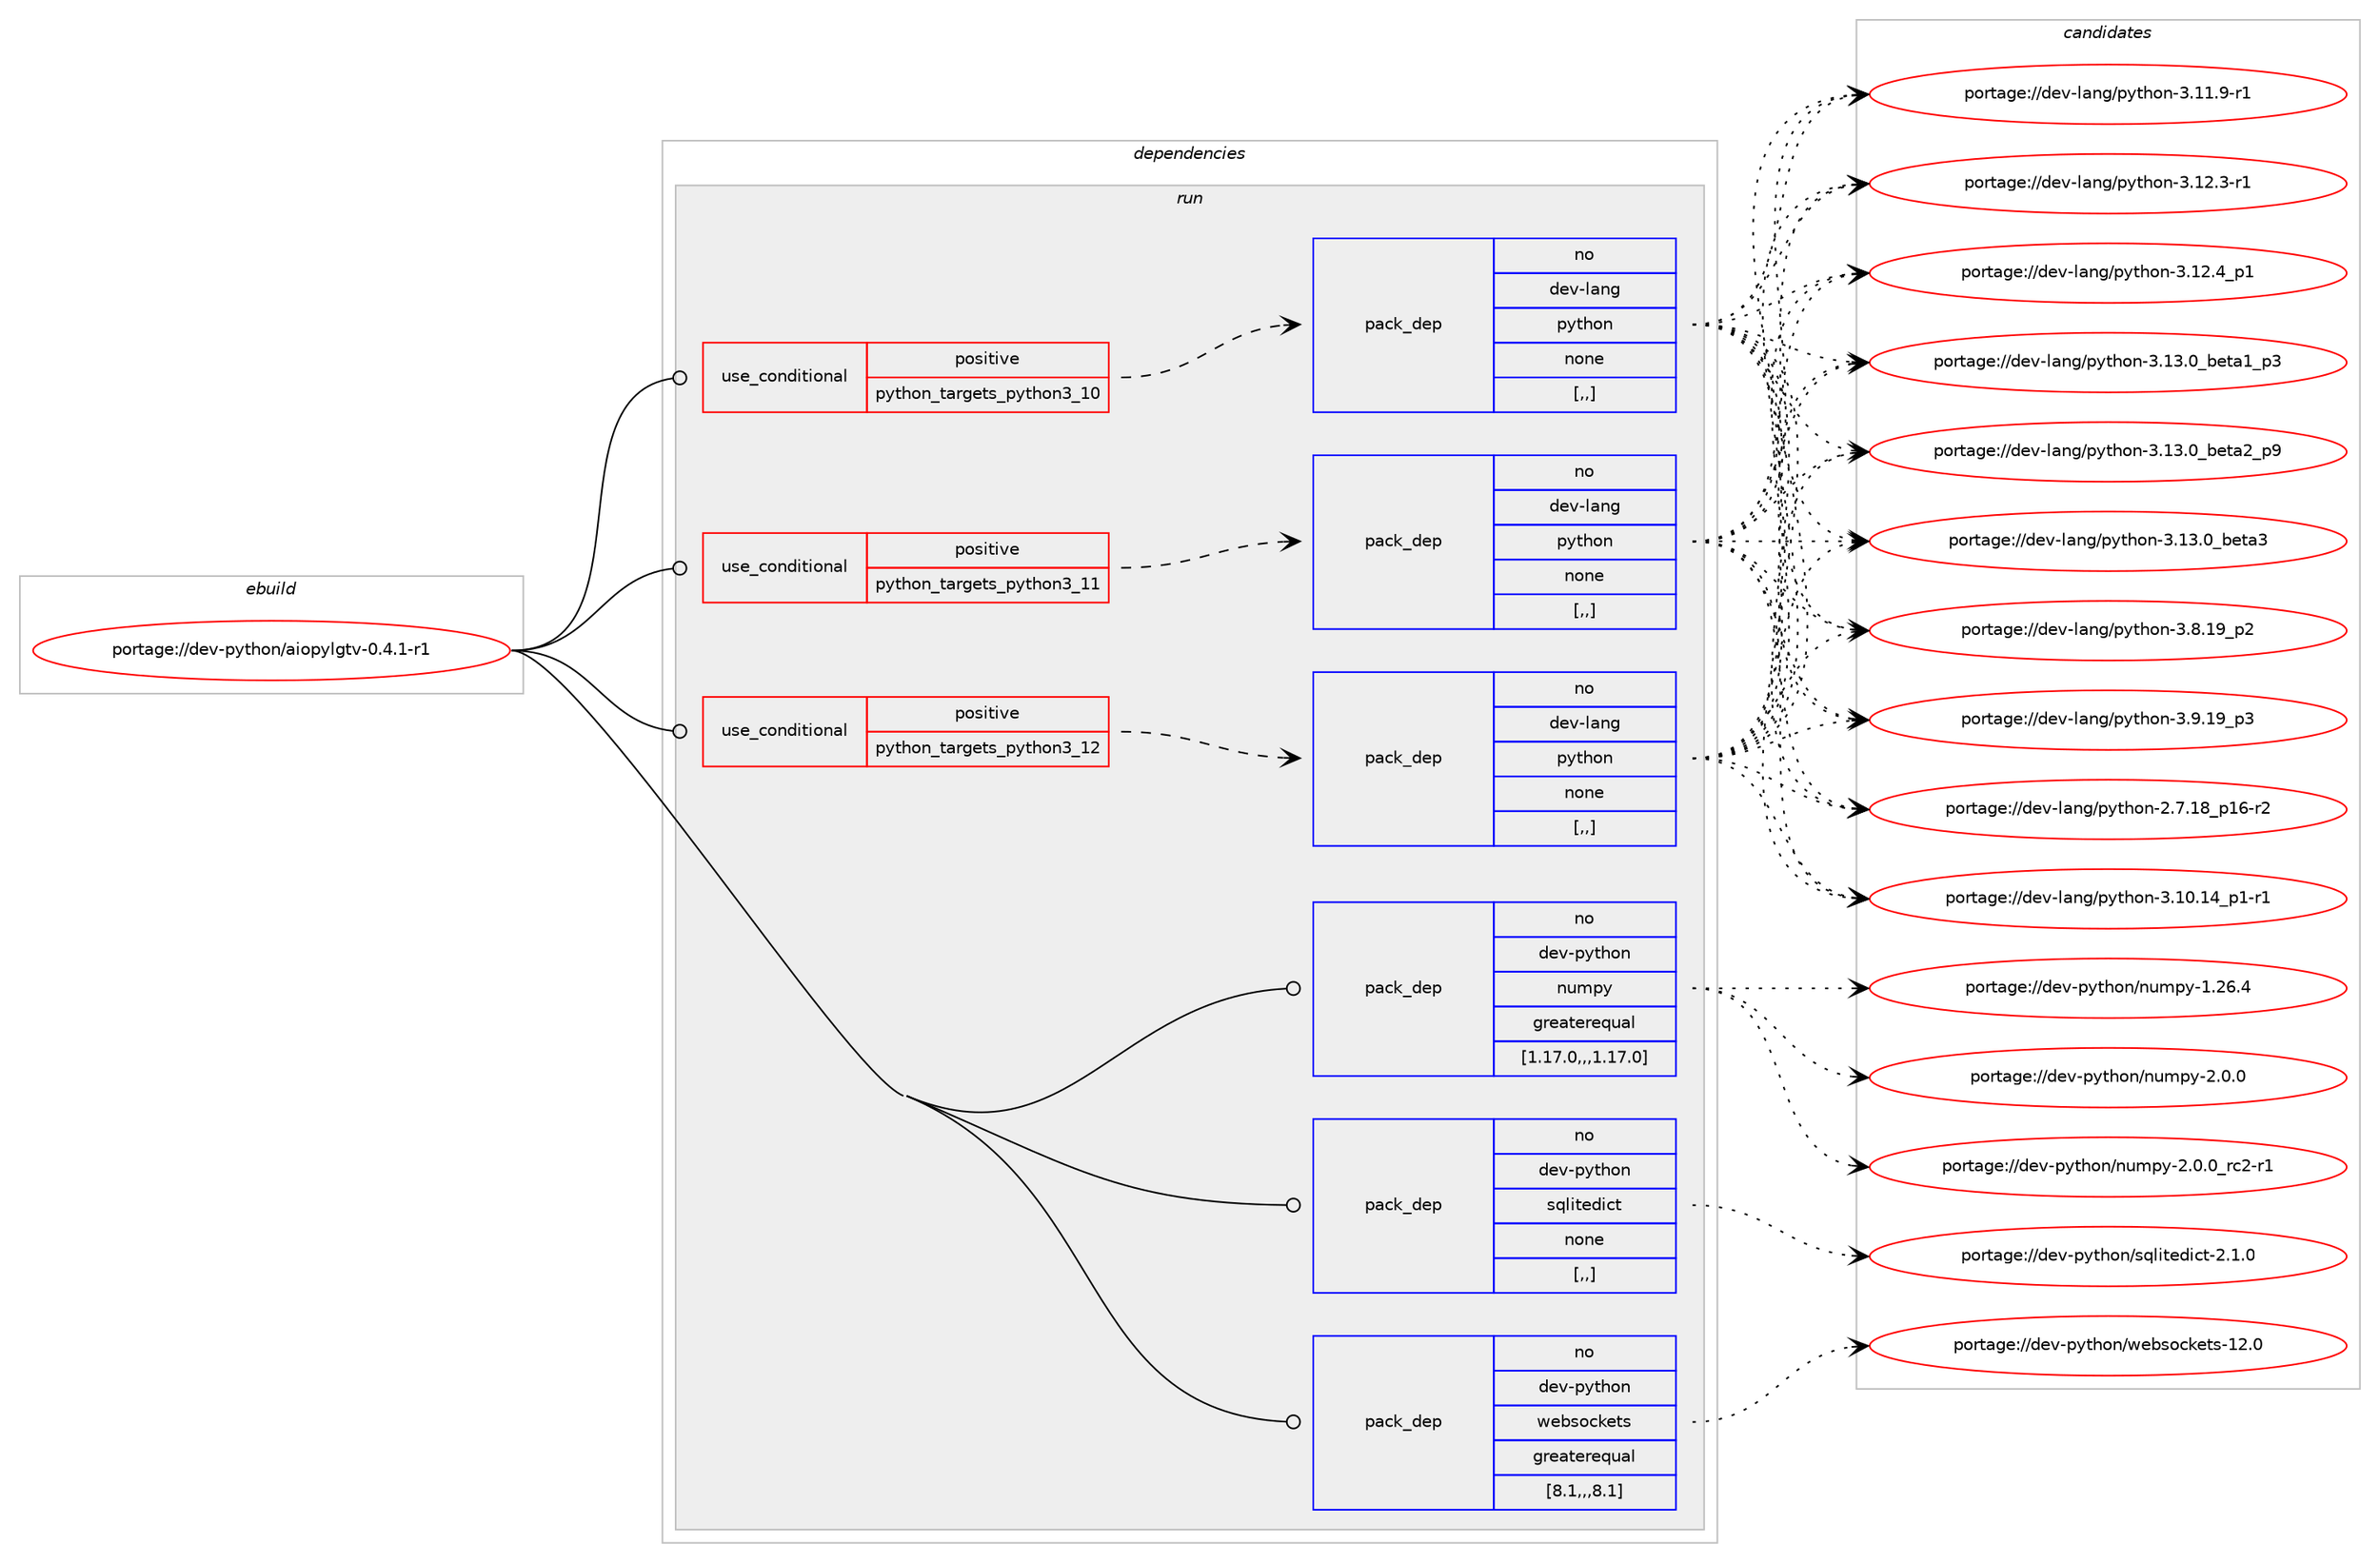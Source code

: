 digraph prolog {

# *************
# Graph options
# *************

newrank=true;
concentrate=true;
compound=true;
graph [rankdir=LR,fontname=Helvetica,fontsize=10,ranksep=1.5];#, ranksep=2.5, nodesep=0.2];
edge  [arrowhead=vee];
node  [fontname=Helvetica,fontsize=10];

# **********
# The ebuild
# **********

subgraph cluster_leftcol {
color=gray;
rank=same;
label=<<i>ebuild</i>>;
id [label="portage://dev-python/aiopylgtv-0.4.1-r1", color=red, width=4, href="../dev-python/aiopylgtv-0.4.1-r1.svg"];
}

# ****************
# The dependencies
# ****************

subgraph cluster_midcol {
color=gray;
label=<<i>dependencies</i>>;
subgraph cluster_compile {
fillcolor="#eeeeee";
style=filled;
label=<<i>compile</i>>;
}
subgraph cluster_compileandrun {
fillcolor="#eeeeee";
style=filled;
label=<<i>compile and run</i>>;
}
subgraph cluster_run {
fillcolor="#eeeeee";
style=filled;
label=<<i>run</i>>;
subgraph cond29936 {
dependency138428 [label=<<TABLE BORDER="0" CELLBORDER="1" CELLSPACING="0" CELLPADDING="4"><TR><TD ROWSPAN="3" CELLPADDING="10">use_conditional</TD></TR><TR><TD>positive</TD></TR><TR><TD>python_targets_python3_10</TD></TR></TABLE>>, shape=none, color=red];
subgraph pack107283 {
dependency138429 [label=<<TABLE BORDER="0" CELLBORDER="1" CELLSPACING="0" CELLPADDING="4" WIDTH="220"><TR><TD ROWSPAN="6" CELLPADDING="30">pack_dep</TD></TR><TR><TD WIDTH="110">no</TD></TR><TR><TD>dev-lang</TD></TR><TR><TD>python</TD></TR><TR><TD>none</TD></TR><TR><TD>[,,]</TD></TR></TABLE>>, shape=none, color=blue];
}
dependency138428:e -> dependency138429:w [weight=20,style="dashed",arrowhead="vee"];
}
id:e -> dependency138428:w [weight=20,style="solid",arrowhead="odot"];
subgraph cond29937 {
dependency138430 [label=<<TABLE BORDER="0" CELLBORDER="1" CELLSPACING="0" CELLPADDING="4"><TR><TD ROWSPAN="3" CELLPADDING="10">use_conditional</TD></TR><TR><TD>positive</TD></TR><TR><TD>python_targets_python3_11</TD></TR></TABLE>>, shape=none, color=red];
subgraph pack107284 {
dependency138431 [label=<<TABLE BORDER="0" CELLBORDER="1" CELLSPACING="0" CELLPADDING="4" WIDTH="220"><TR><TD ROWSPAN="6" CELLPADDING="30">pack_dep</TD></TR><TR><TD WIDTH="110">no</TD></TR><TR><TD>dev-lang</TD></TR><TR><TD>python</TD></TR><TR><TD>none</TD></TR><TR><TD>[,,]</TD></TR></TABLE>>, shape=none, color=blue];
}
dependency138430:e -> dependency138431:w [weight=20,style="dashed",arrowhead="vee"];
}
id:e -> dependency138430:w [weight=20,style="solid",arrowhead="odot"];
subgraph cond29938 {
dependency138432 [label=<<TABLE BORDER="0" CELLBORDER="1" CELLSPACING="0" CELLPADDING="4"><TR><TD ROWSPAN="3" CELLPADDING="10">use_conditional</TD></TR><TR><TD>positive</TD></TR><TR><TD>python_targets_python3_12</TD></TR></TABLE>>, shape=none, color=red];
subgraph pack107285 {
dependency138433 [label=<<TABLE BORDER="0" CELLBORDER="1" CELLSPACING="0" CELLPADDING="4" WIDTH="220"><TR><TD ROWSPAN="6" CELLPADDING="30">pack_dep</TD></TR><TR><TD WIDTH="110">no</TD></TR><TR><TD>dev-lang</TD></TR><TR><TD>python</TD></TR><TR><TD>none</TD></TR><TR><TD>[,,]</TD></TR></TABLE>>, shape=none, color=blue];
}
dependency138432:e -> dependency138433:w [weight=20,style="dashed",arrowhead="vee"];
}
id:e -> dependency138432:w [weight=20,style="solid",arrowhead="odot"];
subgraph pack107286 {
dependency138434 [label=<<TABLE BORDER="0" CELLBORDER="1" CELLSPACING="0" CELLPADDING="4" WIDTH="220"><TR><TD ROWSPAN="6" CELLPADDING="30">pack_dep</TD></TR><TR><TD WIDTH="110">no</TD></TR><TR><TD>dev-python</TD></TR><TR><TD>numpy</TD></TR><TR><TD>greaterequal</TD></TR><TR><TD>[1.17.0,,,1.17.0]</TD></TR></TABLE>>, shape=none, color=blue];
}
id:e -> dependency138434:w [weight=20,style="solid",arrowhead="odot"];
subgraph pack107287 {
dependency138435 [label=<<TABLE BORDER="0" CELLBORDER="1" CELLSPACING="0" CELLPADDING="4" WIDTH="220"><TR><TD ROWSPAN="6" CELLPADDING="30">pack_dep</TD></TR><TR><TD WIDTH="110">no</TD></TR><TR><TD>dev-python</TD></TR><TR><TD>sqlitedict</TD></TR><TR><TD>none</TD></TR><TR><TD>[,,]</TD></TR></TABLE>>, shape=none, color=blue];
}
id:e -> dependency138435:w [weight=20,style="solid",arrowhead="odot"];
subgraph pack107288 {
dependency138436 [label=<<TABLE BORDER="0" CELLBORDER="1" CELLSPACING="0" CELLPADDING="4" WIDTH="220"><TR><TD ROWSPAN="6" CELLPADDING="30">pack_dep</TD></TR><TR><TD WIDTH="110">no</TD></TR><TR><TD>dev-python</TD></TR><TR><TD>websockets</TD></TR><TR><TD>greaterequal</TD></TR><TR><TD>[8.1,,,8.1]</TD></TR></TABLE>>, shape=none, color=blue];
}
id:e -> dependency138436:w [weight=20,style="solid",arrowhead="odot"];
}
}

# **************
# The candidates
# **************

subgraph cluster_choices {
rank=same;
color=gray;
label=<<i>candidates</i>>;

subgraph choice107283 {
color=black;
nodesep=1;
choice100101118451089711010347112121116104111110455046554649569511249544511450 [label="portage://dev-lang/python-2.7.18_p16-r2", color=red, width=4,href="../dev-lang/python-2.7.18_p16-r2.svg"];
choice100101118451089711010347112121116104111110455146494846495295112494511449 [label="portage://dev-lang/python-3.10.14_p1-r1", color=red, width=4,href="../dev-lang/python-3.10.14_p1-r1.svg"];
choice100101118451089711010347112121116104111110455146494946574511449 [label="portage://dev-lang/python-3.11.9-r1", color=red, width=4,href="../dev-lang/python-3.11.9-r1.svg"];
choice100101118451089711010347112121116104111110455146495046514511449 [label="portage://dev-lang/python-3.12.3-r1", color=red, width=4,href="../dev-lang/python-3.12.3-r1.svg"];
choice100101118451089711010347112121116104111110455146495046529511249 [label="portage://dev-lang/python-3.12.4_p1", color=red, width=4,href="../dev-lang/python-3.12.4_p1.svg"];
choice10010111845108971101034711212111610411111045514649514648959810111697499511251 [label="portage://dev-lang/python-3.13.0_beta1_p3", color=red, width=4,href="../dev-lang/python-3.13.0_beta1_p3.svg"];
choice10010111845108971101034711212111610411111045514649514648959810111697509511257 [label="portage://dev-lang/python-3.13.0_beta2_p9", color=red, width=4,href="../dev-lang/python-3.13.0_beta2_p9.svg"];
choice1001011184510897110103471121211161041111104551464951464895981011169751 [label="portage://dev-lang/python-3.13.0_beta3", color=red, width=4,href="../dev-lang/python-3.13.0_beta3.svg"];
choice100101118451089711010347112121116104111110455146564649579511250 [label="portage://dev-lang/python-3.8.19_p2", color=red, width=4,href="../dev-lang/python-3.8.19_p2.svg"];
choice100101118451089711010347112121116104111110455146574649579511251 [label="portage://dev-lang/python-3.9.19_p3", color=red, width=4,href="../dev-lang/python-3.9.19_p3.svg"];
dependency138429:e -> choice100101118451089711010347112121116104111110455046554649569511249544511450:w [style=dotted,weight="100"];
dependency138429:e -> choice100101118451089711010347112121116104111110455146494846495295112494511449:w [style=dotted,weight="100"];
dependency138429:e -> choice100101118451089711010347112121116104111110455146494946574511449:w [style=dotted,weight="100"];
dependency138429:e -> choice100101118451089711010347112121116104111110455146495046514511449:w [style=dotted,weight="100"];
dependency138429:e -> choice100101118451089711010347112121116104111110455146495046529511249:w [style=dotted,weight="100"];
dependency138429:e -> choice10010111845108971101034711212111610411111045514649514648959810111697499511251:w [style=dotted,weight="100"];
dependency138429:e -> choice10010111845108971101034711212111610411111045514649514648959810111697509511257:w [style=dotted,weight="100"];
dependency138429:e -> choice1001011184510897110103471121211161041111104551464951464895981011169751:w [style=dotted,weight="100"];
dependency138429:e -> choice100101118451089711010347112121116104111110455146564649579511250:w [style=dotted,weight="100"];
dependency138429:e -> choice100101118451089711010347112121116104111110455146574649579511251:w [style=dotted,weight="100"];
}
subgraph choice107284 {
color=black;
nodesep=1;
choice100101118451089711010347112121116104111110455046554649569511249544511450 [label="portage://dev-lang/python-2.7.18_p16-r2", color=red, width=4,href="../dev-lang/python-2.7.18_p16-r2.svg"];
choice100101118451089711010347112121116104111110455146494846495295112494511449 [label="portage://dev-lang/python-3.10.14_p1-r1", color=red, width=4,href="../dev-lang/python-3.10.14_p1-r1.svg"];
choice100101118451089711010347112121116104111110455146494946574511449 [label="portage://dev-lang/python-3.11.9-r1", color=red, width=4,href="../dev-lang/python-3.11.9-r1.svg"];
choice100101118451089711010347112121116104111110455146495046514511449 [label="portage://dev-lang/python-3.12.3-r1", color=red, width=4,href="../dev-lang/python-3.12.3-r1.svg"];
choice100101118451089711010347112121116104111110455146495046529511249 [label="portage://dev-lang/python-3.12.4_p1", color=red, width=4,href="../dev-lang/python-3.12.4_p1.svg"];
choice10010111845108971101034711212111610411111045514649514648959810111697499511251 [label="portage://dev-lang/python-3.13.0_beta1_p3", color=red, width=4,href="../dev-lang/python-3.13.0_beta1_p3.svg"];
choice10010111845108971101034711212111610411111045514649514648959810111697509511257 [label="portage://dev-lang/python-3.13.0_beta2_p9", color=red, width=4,href="../dev-lang/python-3.13.0_beta2_p9.svg"];
choice1001011184510897110103471121211161041111104551464951464895981011169751 [label="portage://dev-lang/python-3.13.0_beta3", color=red, width=4,href="../dev-lang/python-3.13.0_beta3.svg"];
choice100101118451089711010347112121116104111110455146564649579511250 [label="portage://dev-lang/python-3.8.19_p2", color=red, width=4,href="../dev-lang/python-3.8.19_p2.svg"];
choice100101118451089711010347112121116104111110455146574649579511251 [label="portage://dev-lang/python-3.9.19_p3", color=red, width=4,href="../dev-lang/python-3.9.19_p3.svg"];
dependency138431:e -> choice100101118451089711010347112121116104111110455046554649569511249544511450:w [style=dotted,weight="100"];
dependency138431:e -> choice100101118451089711010347112121116104111110455146494846495295112494511449:w [style=dotted,weight="100"];
dependency138431:e -> choice100101118451089711010347112121116104111110455146494946574511449:w [style=dotted,weight="100"];
dependency138431:e -> choice100101118451089711010347112121116104111110455146495046514511449:w [style=dotted,weight="100"];
dependency138431:e -> choice100101118451089711010347112121116104111110455146495046529511249:w [style=dotted,weight="100"];
dependency138431:e -> choice10010111845108971101034711212111610411111045514649514648959810111697499511251:w [style=dotted,weight="100"];
dependency138431:e -> choice10010111845108971101034711212111610411111045514649514648959810111697509511257:w [style=dotted,weight="100"];
dependency138431:e -> choice1001011184510897110103471121211161041111104551464951464895981011169751:w [style=dotted,weight="100"];
dependency138431:e -> choice100101118451089711010347112121116104111110455146564649579511250:w [style=dotted,weight="100"];
dependency138431:e -> choice100101118451089711010347112121116104111110455146574649579511251:w [style=dotted,weight="100"];
}
subgraph choice107285 {
color=black;
nodesep=1;
choice100101118451089711010347112121116104111110455046554649569511249544511450 [label="portage://dev-lang/python-2.7.18_p16-r2", color=red, width=4,href="../dev-lang/python-2.7.18_p16-r2.svg"];
choice100101118451089711010347112121116104111110455146494846495295112494511449 [label="portage://dev-lang/python-3.10.14_p1-r1", color=red, width=4,href="../dev-lang/python-3.10.14_p1-r1.svg"];
choice100101118451089711010347112121116104111110455146494946574511449 [label="portage://dev-lang/python-3.11.9-r1", color=red, width=4,href="../dev-lang/python-3.11.9-r1.svg"];
choice100101118451089711010347112121116104111110455146495046514511449 [label="portage://dev-lang/python-3.12.3-r1", color=red, width=4,href="../dev-lang/python-3.12.3-r1.svg"];
choice100101118451089711010347112121116104111110455146495046529511249 [label="portage://dev-lang/python-3.12.4_p1", color=red, width=4,href="../dev-lang/python-3.12.4_p1.svg"];
choice10010111845108971101034711212111610411111045514649514648959810111697499511251 [label="portage://dev-lang/python-3.13.0_beta1_p3", color=red, width=4,href="../dev-lang/python-3.13.0_beta1_p3.svg"];
choice10010111845108971101034711212111610411111045514649514648959810111697509511257 [label="portage://dev-lang/python-3.13.0_beta2_p9", color=red, width=4,href="../dev-lang/python-3.13.0_beta2_p9.svg"];
choice1001011184510897110103471121211161041111104551464951464895981011169751 [label="portage://dev-lang/python-3.13.0_beta3", color=red, width=4,href="../dev-lang/python-3.13.0_beta3.svg"];
choice100101118451089711010347112121116104111110455146564649579511250 [label="portage://dev-lang/python-3.8.19_p2", color=red, width=4,href="../dev-lang/python-3.8.19_p2.svg"];
choice100101118451089711010347112121116104111110455146574649579511251 [label="portage://dev-lang/python-3.9.19_p3", color=red, width=4,href="../dev-lang/python-3.9.19_p3.svg"];
dependency138433:e -> choice100101118451089711010347112121116104111110455046554649569511249544511450:w [style=dotted,weight="100"];
dependency138433:e -> choice100101118451089711010347112121116104111110455146494846495295112494511449:w [style=dotted,weight="100"];
dependency138433:e -> choice100101118451089711010347112121116104111110455146494946574511449:w [style=dotted,weight="100"];
dependency138433:e -> choice100101118451089711010347112121116104111110455146495046514511449:w [style=dotted,weight="100"];
dependency138433:e -> choice100101118451089711010347112121116104111110455146495046529511249:w [style=dotted,weight="100"];
dependency138433:e -> choice10010111845108971101034711212111610411111045514649514648959810111697499511251:w [style=dotted,weight="100"];
dependency138433:e -> choice10010111845108971101034711212111610411111045514649514648959810111697509511257:w [style=dotted,weight="100"];
dependency138433:e -> choice1001011184510897110103471121211161041111104551464951464895981011169751:w [style=dotted,weight="100"];
dependency138433:e -> choice100101118451089711010347112121116104111110455146564649579511250:w [style=dotted,weight="100"];
dependency138433:e -> choice100101118451089711010347112121116104111110455146574649579511251:w [style=dotted,weight="100"];
}
subgraph choice107286 {
color=black;
nodesep=1;
choice100101118451121211161041111104711011710911212145494650544652 [label="portage://dev-python/numpy-1.26.4", color=red, width=4,href="../dev-python/numpy-1.26.4.svg"];
choice1001011184511212111610411111047110117109112121455046484648 [label="portage://dev-python/numpy-2.0.0", color=red, width=4,href="../dev-python/numpy-2.0.0.svg"];
choice10010111845112121116104111110471101171091121214550464846489511499504511449 [label="portage://dev-python/numpy-2.0.0_rc2-r1", color=red, width=4,href="../dev-python/numpy-2.0.0_rc2-r1.svg"];
dependency138434:e -> choice100101118451121211161041111104711011710911212145494650544652:w [style=dotted,weight="100"];
dependency138434:e -> choice1001011184511212111610411111047110117109112121455046484648:w [style=dotted,weight="100"];
dependency138434:e -> choice10010111845112121116104111110471101171091121214550464846489511499504511449:w [style=dotted,weight="100"];
}
subgraph choice107287 {
color=black;
nodesep=1;
choice100101118451121211161041111104711511310810511610110010599116455046494648 [label="portage://dev-python/sqlitedict-2.1.0", color=red, width=4,href="../dev-python/sqlitedict-2.1.0.svg"];
dependency138435:e -> choice100101118451121211161041111104711511310810511610110010599116455046494648:w [style=dotted,weight="100"];
}
subgraph choice107288 {
color=black;
nodesep=1;
choice100101118451121211161041111104711910198115111991071011161154549504648 [label="portage://dev-python/websockets-12.0", color=red, width=4,href="../dev-python/websockets-12.0.svg"];
dependency138436:e -> choice100101118451121211161041111104711910198115111991071011161154549504648:w [style=dotted,weight="100"];
}
}

}
